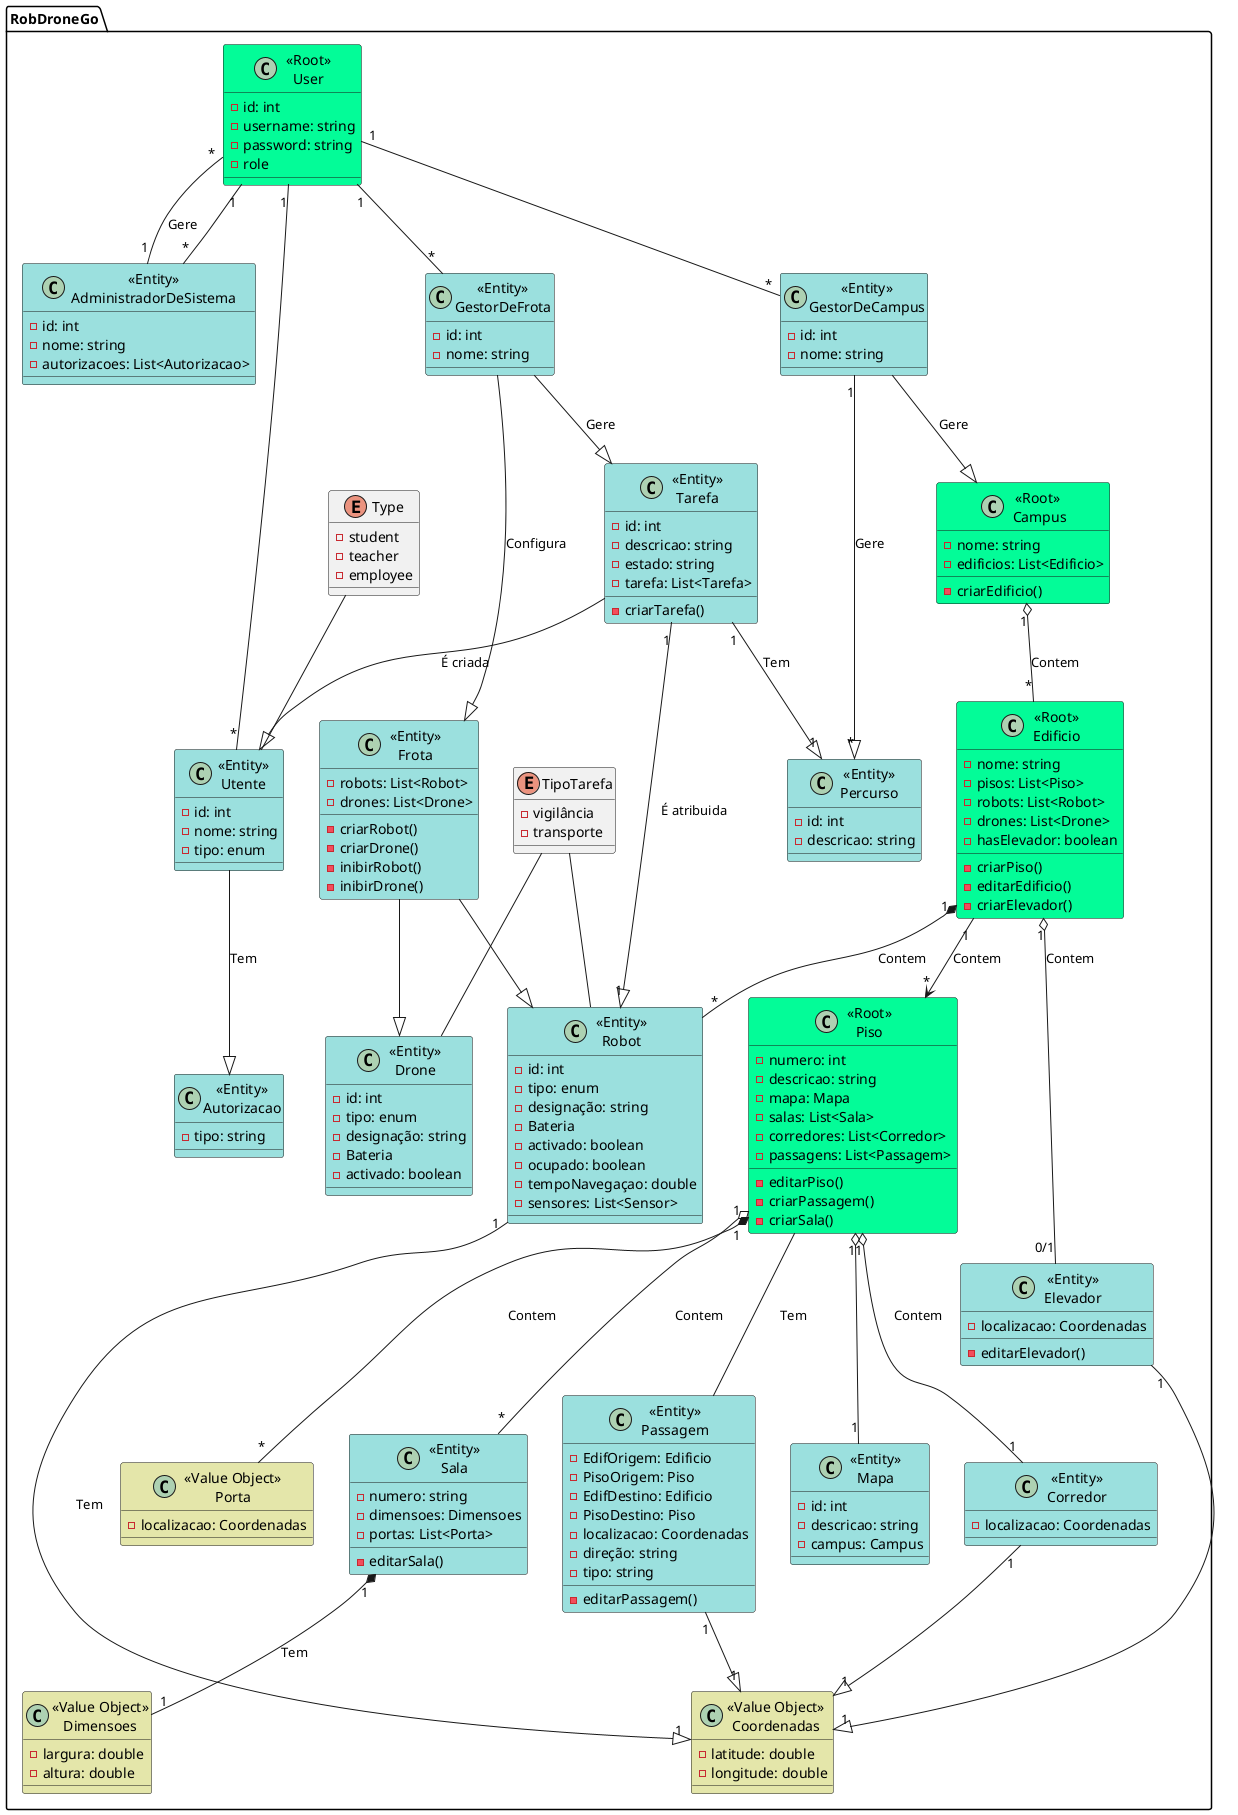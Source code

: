 @startuml RobDroneGo


package "RobDroneGo" {
  class "<<Root>> \nCampus" as Campus #03fc98{
    - nome: string
    - edificios: List<Edificio>
    - criarEdificio()
  }

  class "<<Entity>>\nFrota" as Frota #9be0de{
    - robots: List<Robot>
    - drones: List<Drone>
    - criarRobot()
    - criarDrone()
    - inibirRobot()
    - inibirDrone()
  }

  class "<<Root>>\nEdificio" as Edificio #03fc98{
    - nome: string
    - pisos: List<Piso>
    - robots: List<Robot>
    - drones: List<Drone>
    - hasElevador: boolean
    - criarPiso()
    - editarEdificio()
    - criarElevador()
  }

  class "<<Root>>\nPiso" as Piso #03fc98{
    - numero: int
    - descricao: string
    - mapa: Mapa
    - salas: List<Sala>
    - corredores: List<Corredor>
    - passagens: List<Passagem>
    - editarPiso()
    - criarPassagem()
    - criarSala()
  }

  class "<<Entity>>\nSala" as Sala #9be0de{
    - numero: string
    - dimensoes: Dimensoes
    - portas: List<Porta>
    - editarSala()
  }

  class "<<Entity>>\nElevador" as Elevador #9be0de{
    - localizacao: Coordenadas
    - editarElevador()
  }

  class "<<Entity>>\nCorredor" as Corredor #9be0de{
    - localizacao: Coordenadas
  }

  class "<<Entity>>\nRobot" as Robot #9be0de{
    - id: int
    - tipo: enum
    - designação: string
    - Bateria
    - activado: boolean
    - ocupado: boolean
    - tempoNavegaçao: double
    - sensores: List<Sensor>
  }

  class "<<Entity>>\nDrone" as Drone #9be0de{
    - id: int
    - tipo: enum
    - designação: string
    - Bateria
    - activado: boolean
  }

  class "<<Entity>>\nUtente" as Utente #9be0de{
    - id: int
    - nome: string
    - tipo: enum
  }

  enum Type{
  - student
  - teacher
  - employee
  }

  class "<<Entity>>\nAdministradorDeSistema" as AdministradorDeSistema #9be0de{
    - id: int
    - nome: string
    - autorizacoes: List<Autorizacao>
  }

  class "<<Entity>>\nGestorDeFrota" as GestorDeFrota #9be0de{
    - id: int
    - nome: string
  }

  class "<<Entity>>\nGestorDeCampus" as GestorDeCampus #9be0de{
    - id: int
    - nome: string
  }

  class "<<Entity>>\nTarefa" as Tarefa #9be0de{
    - id: int
    - descricao: string
    - estado: string
    - tarefa: List<Tarefa>
    - criarTarefa()
  }
  enum "TipoTarefa" as TipoTarefa{
    - vigilância
    - transporte
  }

  class "<<Entity>>\nPercurso" as Percurso #9be0de{
    - id: int
    - descricao: string
  }

  class "<<Entity>>\nMapa" as Mapa #9be0de{
    - id: int
    - descricao: string
    - campus: Campus
  }

  class "<<Entity>>\nAutorizacao" as Autorizacao #9be0de{
    - tipo: string
  }

  class "<<Entity>>\nPassagem" as Passagem #9be0de{
    - EdifOrigem: Edificio
    - PisoOrigem: Piso
    - EdifDestino: Edificio
    - PisoDestino: Piso
    - localizacao: Coordenadas
    - direção: string
    - tipo: string
    - editarPassagem()
  }

  class "<<Root>>\nUser" as User #03fc98{
    - id: int
    - username: string
    - password: string
    - role
  }

  class "<<Value Object>>\nCoordenadas" as Coordenadas #e4e6aa{
    - latitude: double
    - longitude: double
  }

  class "<<Value Object>>\nDimensoes" as Dimensoes #e4e6aa{
    - largura: double
    - altura: double
  }

  class "<<Value Object>>\nPorta" as Porta #e4e6aa{
    - localizacao: Coordenadas
  }



  Campus "1" o-- "*" Edificio : Contem
  Edificio "1" --> "*" Piso : Contem
  Piso "1" o-- "*" Sala : Contem
  Edificio "1" o-- "0/1" Elevador : Contem
  Piso "1" o-- "1" Corredor : Contem
  Piso "1" *-- "*" Porta : Contem
  Edificio "1" *-- "*" Robot : Contem
  Utente --|> Autorizacao : Tem
  GestorDeFrota --|> Frota :Configura
  Frota --|> Robot
  Frota --|> Drone
  GestorDeFrota --|> Tarefa : Gere
  GestorDeCampus --|> Campus :Gere
  GestorDeCampus "1" --|> "*"Percurso: Gere
  Tarefa --|> Utente : É criada
  Tarefa "1"--|> "1"Robot : É atribuida
  Tarefa "1"--|> "1"Percurso : Tem
  Robot "1" --|> "1" Coordenadas : Tem
  Sala "1" *-- "1"Dimensoes : Tem
  Piso -- Passagem : Tem
  Type -- Utente
  User "1"-- "*" Utente
  User "1"-- "*" GestorDeFrota
  User "1"-- "*" GestorDeCampus
  User "1"-- "*" AdministradorDeSistema
  AdministradorDeSistema "1"-- "*" User : Gere
  Piso "1" o-- "1" Mapa
  Passagem "1"--|> "1"Coordenadas
  Elevador "1"--|> "1"Coordenadas
  Corredor "1"--|> "1"Coordenadas
  TipoTarefa -- Robot
  TipoTarefa -- Drone
}

@enduml
